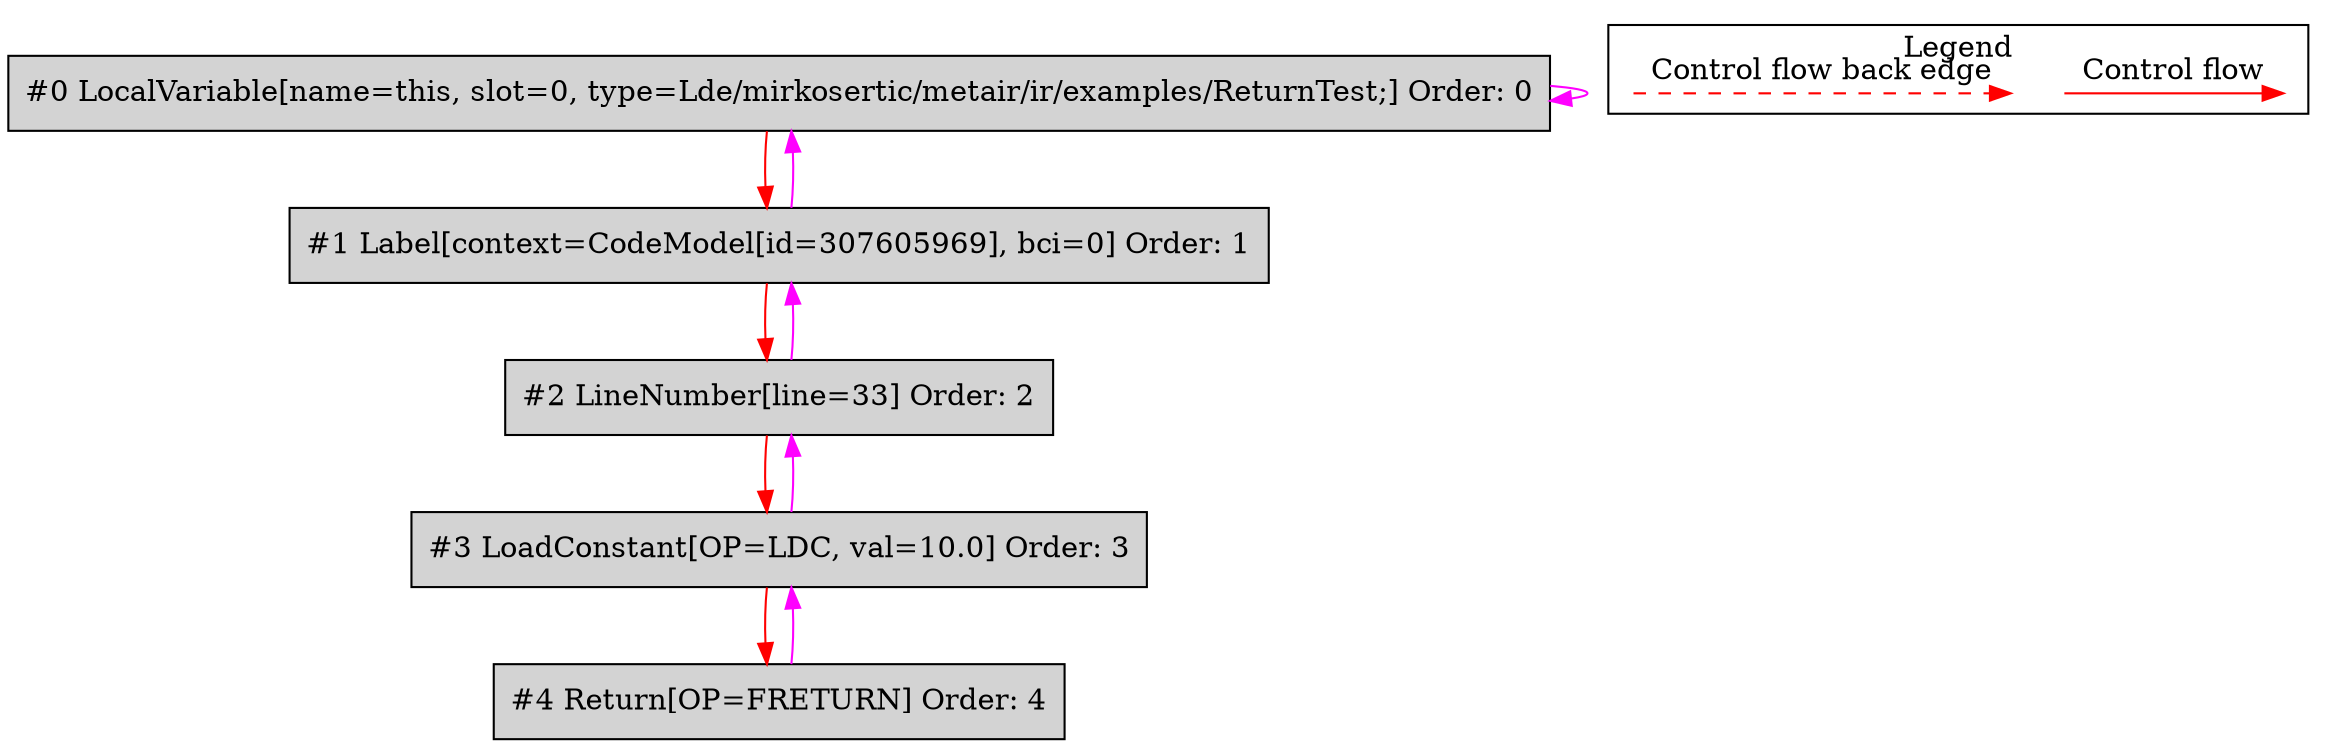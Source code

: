 digraph {
 ordering="in";
 node0[label="#0 LocalVariable[name=this, slot=0, type=Lde/mirkosertic/metair/ir/examples/ReturnTest;] Order: 0", shape=box, fillcolor=lightgrey, style=filled];
 node1[label="#1 Label[context=CodeModel[id=307605969], bci=0] Order: 1", shape=box, fillcolor=lightgrey, style=filled];
 node2[label="#2 LineNumber[line=33] Order: 2", shape=box, fillcolor=lightgrey, style=filled];
 node3[label="#3 LoadConstant[OP=LDC, val=10.0] Order: 3", shape=box, fillcolor=lightgrey, style=filled];
 node4[label="#4 Return[OP=FRETURN] Order: 4", shape=box, fillcolor=lightgrey, style=filled];
 node0 -> node0[color=fuchsia];
 node0 -> node1[color=red];
 node1 -> node0[color=fuchsia];
 node1 -> node2[color=red];
 node2 -> node1[color=fuchsia];
 node2 -> node3[color=red];
 node3 -> node2[color=fuchsia];
 node3 -> node4[color=red];
 node4 -> node3[color=fuchsia];
 subgraph cluster_000 {
  label = "Legend";
  node [shape=point]
  {
   rank=same;
   c0 [style = invis];
   c1 [style = invis];
   c2 [style = invis];
   c3 [style = invis];
  }
  c0 -> c1 [label="Control flow", style=solid, color=red]
  c2 -> c3 [label="Control flow back edge", style=dashed, color=red]
 }

}
